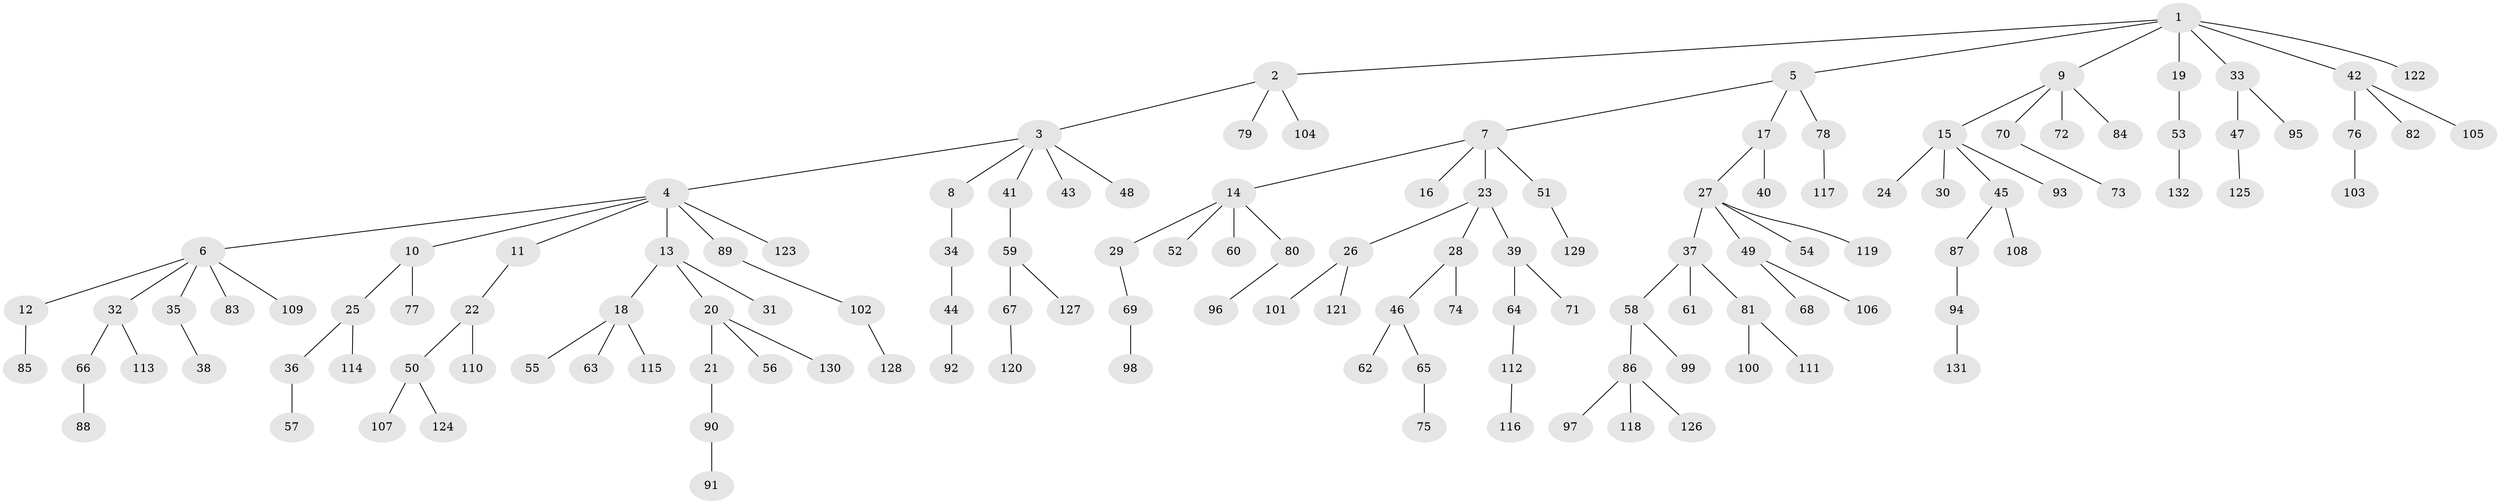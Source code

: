 // coarse degree distribution, {9: 0.015151515151515152, 11: 0.015151515151515152, 6: 0.045454545454545456, 2: 0.16666666666666666, 3: 0.07575757575757576, 1: 0.6363636363636364, 4: 0.030303030303030304, 5: 0.015151515151515152}
// Generated by graph-tools (version 1.1) at 2025/19/03/04/25 18:19:04]
// undirected, 132 vertices, 131 edges
graph export_dot {
graph [start="1"]
  node [color=gray90,style=filled];
  1;
  2;
  3;
  4;
  5;
  6;
  7;
  8;
  9;
  10;
  11;
  12;
  13;
  14;
  15;
  16;
  17;
  18;
  19;
  20;
  21;
  22;
  23;
  24;
  25;
  26;
  27;
  28;
  29;
  30;
  31;
  32;
  33;
  34;
  35;
  36;
  37;
  38;
  39;
  40;
  41;
  42;
  43;
  44;
  45;
  46;
  47;
  48;
  49;
  50;
  51;
  52;
  53;
  54;
  55;
  56;
  57;
  58;
  59;
  60;
  61;
  62;
  63;
  64;
  65;
  66;
  67;
  68;
  69;
  70;
  71;
  72;
  73;
  74;
  75;
  76;
  77;
  78;
  79;
  80;
  81;
  82;
  83;
  84;
  85;
  86;
  87;
  88;
  89;
  90;
  91;
  92;
  93;
  94;
  95;
  96;
  97;
  98;
  99;
  100;
  101;
  102;
  103;
  104;
  105;
  106;
  107;
  108;
  109;
  110;
  111;
  112;
  113;
  114;
  115;
  116;
  117;
  118;
  119;
  120;
  121;
  122;
  123;
  124;
  125;
  126;
  127;
  128;
  129;
  130;
  131;
  132;
  1 -- 2;
  1 -- 5;
  1 -- 9;
  1 -- 19;
  1 -- 33;
  1 -- 42;
  1 -- 122;
  2 -- 3;
  2 -- 79;
  2 -- 104;
  3 -- 4;
  3 -- 8;
  3 -- 41;
  3 -- 43;
  3 -- 48;
  4 -- 6;
  4 -- 10;
  4 -- 11;
  4 -- 13;
  4 -- 89;
  4 -- 123;
  5 -- 7;
  5 -- 17;
  5 -- 78;
  6 -- 12;
  6 -- 32;
  6 -- 35;
  6 -- 83;
  6 -- 109;
  7 -- 14;
  7 -- 16;
  7 -- 23;
  7 -- 51;
  8 -- 34;
  9 -- 15;
  9 -- 70;
  9 -- 72;
  9 -- 84;
  10 -- 25;
  10 -- 77;
  11 -- 22;
  12 -- 85;
  13 -- 18;
  13 -- 20;
  13 -- 31;
  14 -- 29;
  14 -- 52;
  14 -- 60;
  14 -- 80;
  15 -- 24;
  15 -- 30;
  15 -- 45;
  15 -- 93;
  17 -- 27;
  17 -- 40;
  18 -- 55;
  18 -- 63;
  18 -- 115;
  19 -- 53;
  20 -- 21;
  20 -- 56;
  20 -- 130;
  21 -- 90;
  22 -- 50;
  22 -- 110;
  23 -- 26;
  23 -- 28;
  23 -- 39;
  25 -- 36;
  25 -- 114;
  26 -- 101;
  26 -- 121;
  27 -- 37;
  27 -- 49;
  27 -- 54;
  27 -- 119;
  28 -- 46;
  28 -- 74;
  29 -- 69;
  32 -- 66;
  32 -- 113;
  33 -- 47;
  33 -- 95;
  34 -- 44;
  35 -- 38;
  36 -- 57;
  37 -- 58;
  37 -- 61;
  37 -- 81;
  39 -- 64;
  39 -- 71;
  41 -- 59;
  42 -- 76;
  42 -- 82;
  42 -- 105;
  44 -- 92;
  45 -- 87;
  45 -- 108;
  46 -- 62;
  46 -- 65;
  47 -- 125;
  49 -- 68;
  49 -- 106;
  50 -- 107;
  50 -- 124;
  51 -- 129;
  53 -- 132;
  58 -- 86;
  58 -- 99;
  59 -- 67;
  59 -- 127;
  64 -- 112;
  65 -- 75;
  66 -- 88;
  67 -- 120;
  69 -- 98;
  70 -- 73;
  76 -- 103;
  78 -- 117;
  80 -- 96;
  81 -- 100;
  81 -- 111;
  86 -- 97;
  86 -- 118;
  86 -- 126;
  87 -- 94;
  89 -- 102;
  90 -- 91;
  94 -- 131;
  102 -- 128;
  112 -- 116;
}
